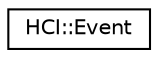 digraph "Graphical Class Hierarchy"
{
  edge [fontname="Helvetica",fontsize="10",labelfontname="Helvetica",labelfontsize="10"];
  node [fontname="Helvetica",fontsize="10",shape=record];
  rankdir="LR";
  Node1 [label="HCI::Event",height=0.2,width=0.4,color="black", fillcolor="white", style="filled",URL="$d3/d5f/classHCI_1_1Event.html"];
}
